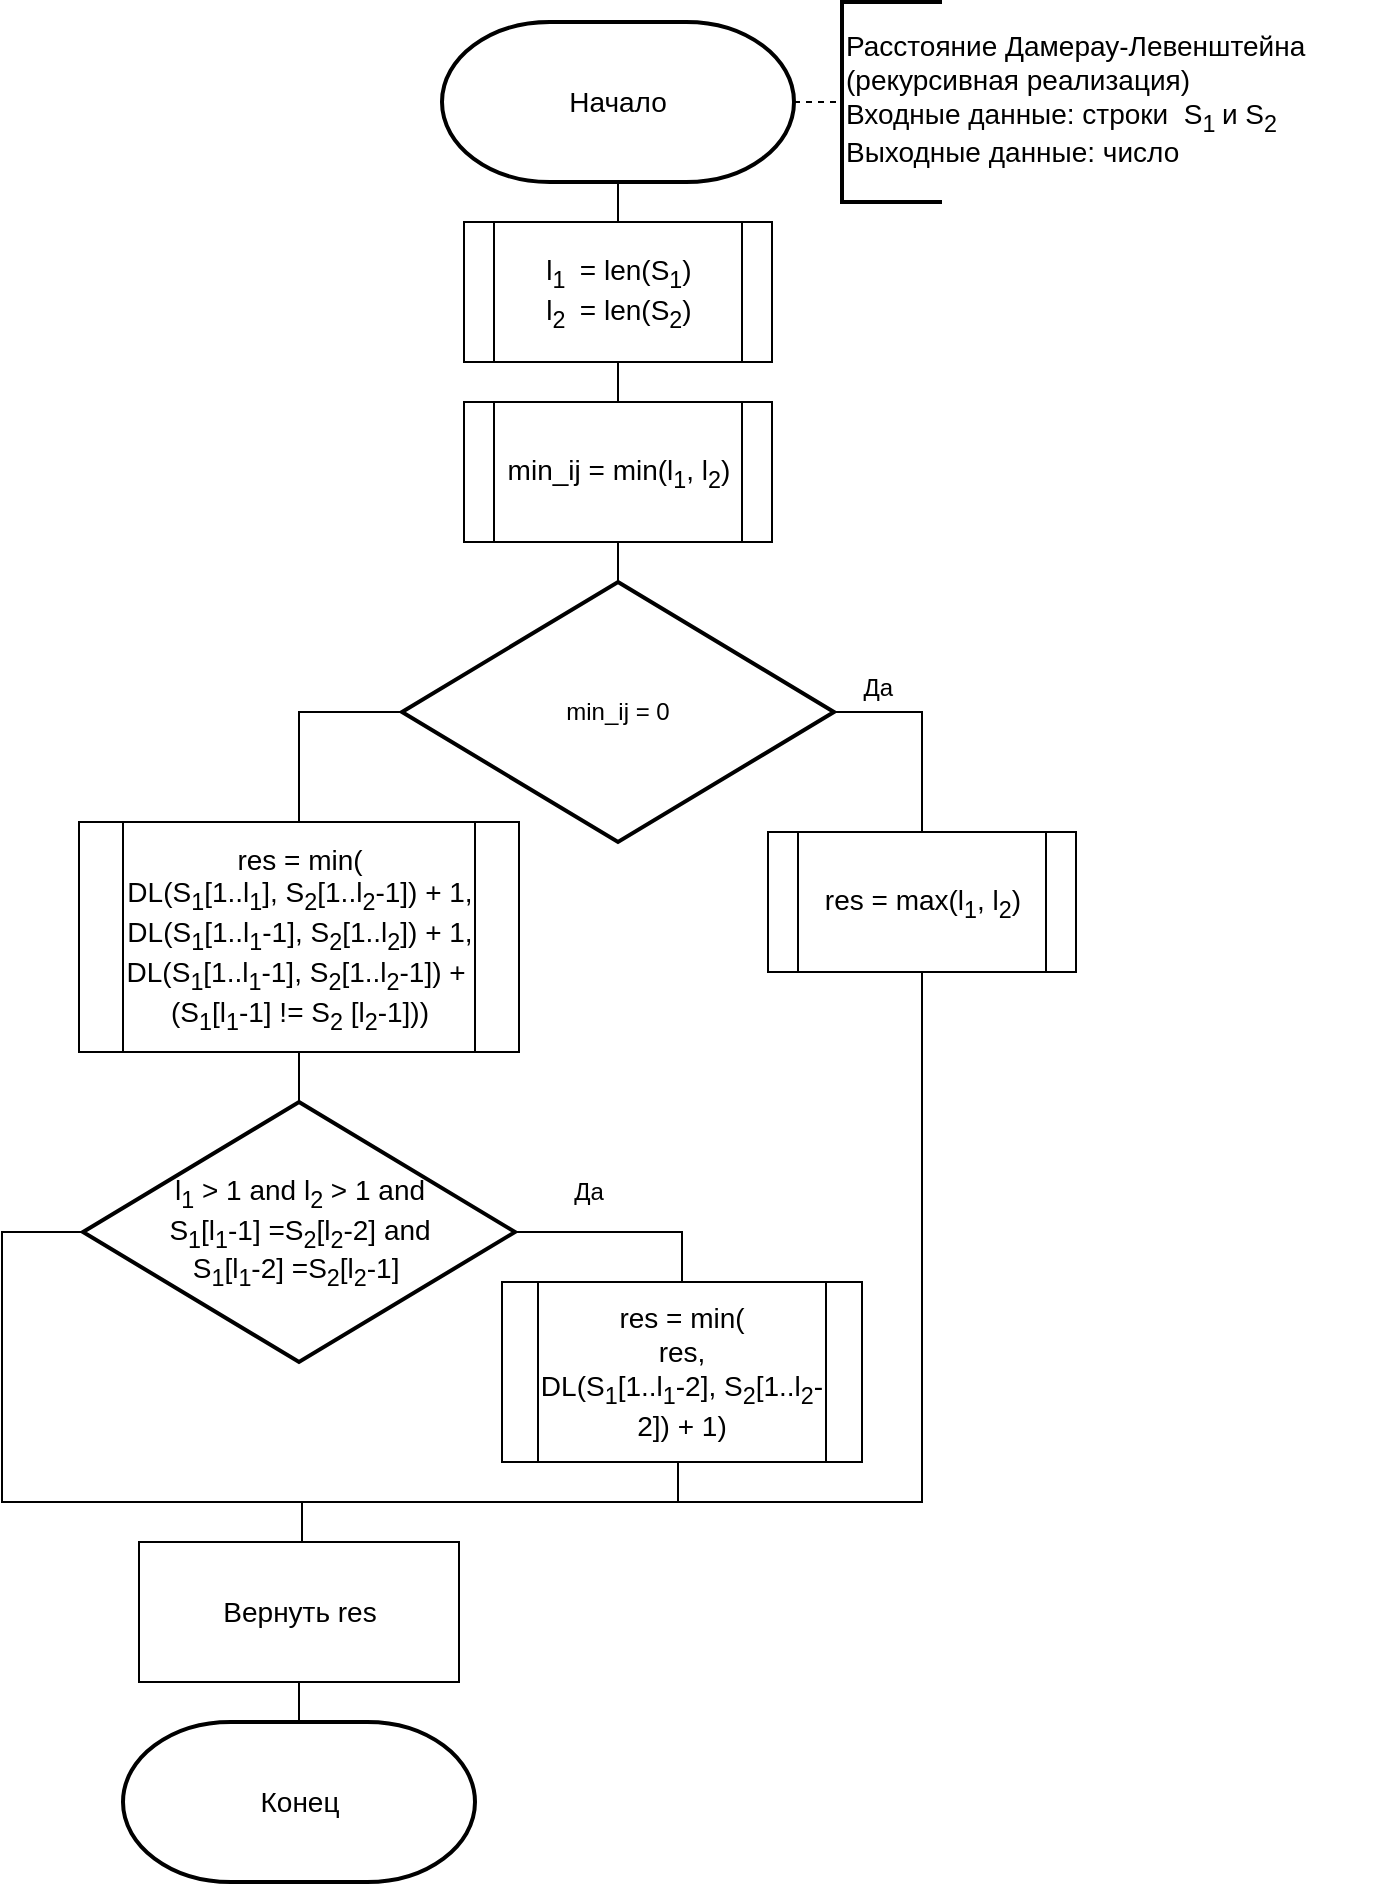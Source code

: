 <mxfile version="21.7.5" type="device">
  <diagram id="C5RBs43oDa-KdzZeNtuy" name="Page-1">
    <mxGraphModel dx="1434" dy="791" grid="1" gridSize="10" guides="1" tooltips="1" connect="1" arrows="1" fold="1" page="1" pageScale="1" pageWidth="827" pageHeight="1169" math="0" shadow="0">
      <root>
        <mxCell id="WIyWlLk6GJQsqaUBKTNV-0" />
        <mxCell id="WIyWlLk6GJQsqaUBKTNV-1" parent="WIyWlLk6GJQsqaUBKTNV-0" />
        <mxCell id="tqMBBVZMBEcu-VLAX92A-0" value="&lt;font style=&quot;font-size: 14px;&quot;&gt;Начало&lt;/font&gt;" style="strokeWidth=2;html=1;shape=mxgraph.flowchart.terminator;whiteSpace=wrap;" parent="WIyWlLk6GJQsqaUBKTNV-1" vertex="1">
          <mxGeometry x="320" y="20" width="176" height="80" as="geometry" />
        </mxCell>
        <mxCell id="tqMBBVZMBEcu-VLAX92A-1" value="&lt;font style=&quot;font-size: 14px;&quot;&gt;Расстояние Дамерау-Левенштейна&lt;br&gt;(рекурсивная реализация)&amp;nbsp;&lt;br&gt;Входные данные: строки&amp;nbsp; S&lt;sub&gt;1&amp;nbsp;&lt;/sub&gt;и S&lt;sub&gt;2&amp;nbsp; &amp;nbsp; &amp;nbsp; &amp;nbsp; &amp;nbsp; &amp;nbsp; &amp;nbsp;&lt;/sub&gt;&amp;nbsp;&amp;nbsp;&lt;br&gt;Выходные данные: число&lt;sub&gt;&amp;nbsp; &amp;nbsp;&lt;/sub&gt;&amp;nbsp; &lt;sub&gt;&amp;nbsp;&amp;nbsp;&amp;nbsp;&amp;nbsp;&lt;/sub&gt;&lt;/font&gt;" style="strokeWidth=2;html=1;shape=mxgraph.flowchart.annotation_1;align=left;pointerEvents=1;" parent="WIyWlLk6GJQsqaUBKTNV-1" vertex="1">
          <mxGeometry x="520" y="10" width="50" height="100" as="geometry" />
        </mxCell>
        <mxCell id="tqMBBVZMBEcu-VLAX92A-2" value="" style="endArrow=none;dashed=1;html=1;rounded=0;entryX=0;entryY=0.5;entryDx=0;entryDy=0;entryPerimeter=0;exitX=1;exitY=0.5;exitDx=0;exitDy=0;exitPerimeter=0;" parent="WIyWlLk6GJQsqaUBKTNV-1" source="tqMBBVZMBEcu-VLAX92A-0" target="tqMBBVZMBEcu-VLAX92A-1" edge="1">
          <mxGeometry width="50" height="50" relative="1" as="geometry">
            <mxPoint x="384" y="200" as="sourcePoint" />
            <mxPoint x="434" y="150" as="targetPoint" />
          </mxGeometry>
        </mxCell>
        <mxCell id="tqMBBVZMBEcu-VLAX92A-3" value="&lt;font style=&quot;font-size: 14px;&quot;&gt;l&lt;sub&gt;1&amp;nbsp;&lt;/sub&gt;&amp;nbsp;= len(S&lt;sub style=&quot;&quot;&gt;1&lt;/sub&gt;)&lt;br&gt;l&lt;sub&gt;2&amp;nbsp;&lt;/sub&gt;&amp;nbsp;= len(S&lt;sub&gt;2&lt;/sub&gt;)&lt;br&gt;&lt;/font&gt;" style="shape=process;whiteSpace=wrap;html=1;backgroundOutline=1;" parent="WIyWlLk6GJQsqaUBKTNV-1" vertex="1">
          <mxGeometry x="331" y="120" width="154" height="70" as="geometry" />
        </mxCell>
        <mxCell id="tqMBBVZMBEcu-VLAX92A-4" value="" style="endArrow=none;html=1;rounded=0;entryX=0.5;entryY=1;entryDx=0;entryDy=0;entryPerimeter=0;exitX=0.5;exitY=0;exitDx=0;exitDy=0;" parent="WIyWlLk6GJQsqaUBKTNV-1" source="tqMBBVZMBEcu-VLAX92A-3" target="tqMBBVZMBEcu-VLAX92A-0" edge="1">
          <mxGeometry width="50" height="50" relative="1" as="geometry">
            <mxPoint x="424" y="310" as="sourcePoint" />
            <mxPoint x="474" y="260" as="targetPoint" />
          </mxGeometry>
        </mxCell>
        <mxCell id="tqMBBVZMBEcu-VLAX92A-21" value="min_ij = 0" style="strokeWidth=2;html=1;shape=mxgraph.flowchart.decision;whiteSpace=wrap;" parent="WIyWlLk6GJQsqaUBKTNV-1" vertex="1">
          <mxGeometry x="300" y="300" width="216" height="130" as="geometry" />
        </mxCell>
        <mxCell id="tqMBBVZMBEcu-VLAX92A-24" value="&lt;font style=&quot;font-size: 14px;&quot;&gt;min_ij = min(l&lt;sub&gt;1&lt;/sub&gt;, l&lt;sub&gt;2&lt;/sub&gt;)&lt;br&gt;&lt;/font&gt;" style="shape=process;whiteSpace=wrap;html=1;backgroundOutline=1;" parent="WIyWlLk6GJQsqaUBKTNV-1" vertex="1">
          <mxGeometry x="331" y="210" width="154" height="70" as="geometry" />
        </mxCell>
        <mxCell id="tqMBBVZMBEcu-VLAX92A-28" value="" style="endArrow=none;html=1;rounded=0;entryX=0.5;entryY=1;entryDx=0;entryDy=0;exitX=0.5;exitY=0;exitDx=0;exitDy=0;exitPerimeter=0;" parent="WIyWlLk6GJQsqaUBKTNV-1" source="tqMBBVZMBEcu-VLAX92A-21" target="tqMBBVZMBEcu-VLAX92A-24" edge="1">
          <mxGeometry width="50" height="50" relative="1" as="geometry">
            <mxPoint x="440" y="340" as="sourcePoint" />
            <mxPoint x="490" y="290" as="targetPoint" />
          </mxGeometry>
        </mxCell>
        <mxCell id="tqMBBVZMBEcu-VLAX92A-29" value="" style="endArrow=none;html=1;rounded=0;entryX=1;entryY=0.5;entryDx=0;entryDy=0;entryPerimeter=0;edgeStyle=orthogonalEdgeStyle;exitX=0.5;exitY=0;exitDx=0;exitDy=0;" parent="WIyWlLk6GJQsqaUBKTNV-1" source="tqMBBVZMBEcu-VLAX92A-30" target="tqMBBVZMBEcu-VLAX92A-21" edge="1">
          <mxGeometry width="50" height="50" relative="1" as="geometry">
            <mxPoint x="580" y="430" as="sourcePoint" />
            <mxPoint x="490" y="340" as="targetPoint" />
            <Array as="points">
              <mxPoint x="560" y="365" />
            </Array>
          </mxGeometry>
        </mxCell>
        <mxCell id="tqMBBVZMBEcu-VLAX92A-30" value="&lt;font style=&quot;font-size: 14px;&quot;&gt;res = max(l&lt;sub&gt;1&lt;/sub&gt;, l&lt;sub&gt;2&lt;/sub&gt;)&lt;br&gt;&lt;/font&gt;" style="shape=process;whiteSpace=wrap;html=1;backgroundOutline=1;" parent="WIyWlLk6GJQsqaUBKTNV-1" vertex="1">
          <mxGeometry x="483" y="425" width="154" height="70" as="geometry" />
        </mxCell>
        <mxCell id="tqMBBVZMBEcu-VLAX92A-31" value="&amp;nbsp;Да" style="text;html=1;align=center;verticalAlign=middle;resizable=0;points=[];autosize=1;strokeColor=none;fillColor=none;" parent="WIyWlLk6GJQsqaUBKTNV-1" vertex="1">
          <mxGeometry x="516" y="338" width="40" height="30" as="geometry" />
        </mxCell>
        <mxCell id="tqMBBVZMBEcu-VLAX92A-34" value="&lt;font style=&quot;font-size: 14px;&quot;&gt;res = min(&lt;br&gt;DL(S&lt;sub&gt;1&lt;/sub&gt;[1..l&lt;sub&gt;1&lt;/sub&gt;], S&lt;sub&gt;2&lt;/sub&gt;[1..l&lt;sub&gt;2&lt;/sub&gt;-1]) + 1,&lt;br&gt;DL(S&lt;sub&gt;1&lt;/sub&gt;[1..l&lt;sub&gt;1&lt;/sub&gt;-1], S&lt;sub&gt;2&lt;/sub&gt;[1..l&lt;sub&gt;2&lt;/sub&gt;]) + 1,&lt;br&gt;DL(S&lt;sub&gt;1&lt;/sub&gt;[1..l&lt;sub&gt;1&lt;/sub&gt;-1], S&lt;sub&gt;2&lt;/sub&gt;[1..l&lt;sub&gt;2&lt;/sub&gt;-1]) +&amp;nbsp;&lt;br&gt;(S&lt;sub&gt;1&lt;/sub&gt;[l&lt;sub&gt;1&lt;/sub&gt;-1] != S&lt;sub&gt;2&lt;/sub&gt;&amp;nbsp;[l&lt;sub&gt;2&lt;/sub&gt;-1]))&lt;br&gt;&lt;/font&gt;" style="shape=process;whiteSpace=wrap;html=1;backgroundOutline=1;" parent="WIyWlLk6GJQsqaUBKTNV-1" vertex="1">
          <mxGeometry x="138.5" y="420" width="220" height="115" as="geometry" />
        </mxCell>
        <mxCell id="tqMBBVZMBEcu-VLAX92A-35" value="" style="endArrow=none;html=1;rounded=0;entryX=0;entryY=0.5;entryDx=0;entryDy=0;entryPerimeter=0;edgeStyle=orthogonalEdgeStyle;exitX=0.5;exitY=0;exitDx=0;exitDy=0;" parent="WIyWlLk6GJQsqaUBKTNV-1" source="tqMBBVZMBEcu-VLAX92A-34" target="tqMBBVZMBEcu-VLAX92A-21" edge="1">
          <mxGeometry width="50" height="50" relative="1" as="geometry">
            <mxPoint x="200" y="420" as="sourcePoint" />
            <mxPoint x="500" y="360" as="targetPoint" />
          </mxGeometry>
        </mxCell>
        <mxCell id="tqMBBVZMBEcu-VLAX92A-40" value="" style="endArrow=none;html=1;rounded=0;entryX=0.5;entryY=1;entryDx=0;entryDy=0;exitX=0.5;exitY=0;exitDx=0;exitDy=0;" parent="WIyWlLk6GJQsqaUBKTNV-1" source="tqMBBVZMBEcu-VLAX92A-24" target="tqMBBVZMBEcu-VLAX92A-3" edge="1">
          <mxGeometry width="50" height="50" relative="1" as="geometry">
            <mxPoint x="450" y="290" as="sourcePoint" />
            <mxPoint x="500" y="240" as="targetPoint" />
          </mxGeometry>
        </mxCell>
        <mxCell id="tqMBBVZMBEcu-VLAX92A-47" value="&lt;font style=&quot;font-size: 14px;&quot;&gt;Конец&lt;/font&gt;" style="strokeWidth=2;html=1;shape=mxgraph.flowchart.terminator;whiteSpace=wrap;" parent="WIyWlLk6GJQsqaUBKTNV-1" vertex="1">
          <mxGeometry x="160.5" y="870" width="176" height="80" as="geometry" />
        </mxCell>
        <mxCell id="tqMBBVZMBEcu-VLAX92A-49" value="&lt;font style=&quot;font-size: 14px;&quot;&gt;l&lt;sub&gt;1&lt;/sub&gt; &amp;gt; 1 and l&lt;sub&gt;2&lt;/sub&gt;&amp;nbsp;&amp;gt; 1 and &lt;br&gt;S&lt;sub&gt;1&lt;/sub&gt;[l&lt;sub&gt;1&lt;/sub&gt;-1] =S&lt;sub&gt;2&lt;/sub&gt;[l&lt;sub&gt;2&lt;/sub&gt;-2] and&lt;br&gt;S&lt;sub&gt;1&lt;/sub&gt;[l&lt;sub&gt;1&lt;/sub&gt;-2] =S&lt;sub&gt;2&lt;/sub&gt;[l&lt;sub&gt;2&lt;/sub&gt;-1]&amp;nbsp;&lt;/font&gt;" style="strokeWidth=2;html=1;shape=mxgraph.flowchart.decision;whiteSpace=wrap;" parent="WIyWlLk6GJQsqaUBKTNV-1" vertex="1">
          <mxGeometry x="140.5" y="560" width="216" height="130" as="geometry" />
        </mxCell>
        <mxCell id="tqMBBVZMBEcu-VLAX92A-50" value="" style="endArrow=none;html=1;rounded=0;exitX=1;exitY=0.5;exitDx=0;exitDy=0;exitPerimeter=0;edgeStyle=orthogonalEdgeStyle;entryX=0.5;entryY=0;entryDx=0;entryDy=0;" parent="WIyWlLk6GJQsqaUBKTNV-1" source="tqMBBVZMBEcu-VLAX92A-49" target="tqMBBVZMBEcu-VLAX92A-53" edge="1">
          <mxGeometry width="50" height="50" relative="1" as="geometry">
            <mxPoint x="142.5" y="740" as="sourcePoint" />
            <mxPoint x="422.5" y="700" as="targetPoint" />
            <Array as="points">
              <mxPoint x="440" y="625" />
            </Array>
          </mxGeometry>
        </mxCell>
        <mxCell id="tqMBBVZMBEcu-VLAX92A-51" value="" style="endArrow=none;html=1;rounded=0;entryX=0;entryY=0.5;entryDx=0;entryDy=0;entryPerimeter=0;edgeStyle=orthogonalEdgeStyle;exitX=0.5;exitY=1;exitDx=0;exitDy=0;exitPerimeter=0;" parent="WIyWlLk6GJQsqaUBKTNV-1" target="tqMBBVZMBEcu-VLAX92A-49" edge="1">
          <mxGeometry width="50" height="50" relative="1" as="geometry">
            <mxPoint x="252.25" y="780" as="sourcePoint" />
            <mxPoint x="192.5" y="690" as="targetPoint" />
            <Array as="points">
              <mxPoint x="250" y="780" />
              <mxPoint x="250" y="760" />
              <mxPoint x="100" y="760" />
              <mxPoint x="100" y="625" />
            </Array>
          </mxGeometry>
        </mxCell>
        <mxCell id="tqMBBVZMBEcu-VLAX92A-52" value="Да" style="text;html=1;align=center;verticalAlign=middle;resizable=0;points=[];autosize=1;strokeColor=none;fillColor=none;" parent="WIyWlLk6GJQsqaUBKTNV-1" vertex="1">
          <mxGeometry x="372.5" y="590" width="40" height="30" as="geometry" />
        </mxCell>
        <mxCell id="tqMBBVZMBEcu-VLAX92A-53" value="&lt;font style=&quot;font-size: 14px;&quot;&gt;res = min(&lt;br&gt;res,&lt;br&gt;DL(S&lt;sub&gt;1&lt;/sub&gt;[1..l&lt;sub&gt;1&lt;/sub&gt;-2], S&lt;sub&gt;2&lt;/sub&gt;[1..l&lt;sub&gt;2&lt;/sub&gt;-2])&amp;nbsp;+ 1)&lt;br&gt;&lt;/font&gt;" style="shape=process;whiteSpace=wrap;html=1;backgroundOutline=1;" parent="WIyWlLk6GJQsqaUBKTNV-1" vertex="1">
          <mxGeometry x="350" y="650" width="180" height="90" as="geometry" />
        </mxCell>
        <mxCell id="tqMBBVZMBEcu-VLAX92A-54" value="" style="endArrow=none;html=1;rounded=0;entryX=0.5;entryY=1;entryDx=0;entryDy=0;edgeStyle=orthogonalEdgeStyle;" parent="WIyWlLk6GJQsqaUBKTNV-1" target="tqMBBVZMBEcu-VLAX92A-53" edge="1">
          <mxGeometry width="50" height="50" relative="1" as="geometry">
            <mxPoint x="252.5" y="780" as="sourcePoint" />
            <mxPoint x="192.5" y="690" as="targetPoint" />
            <Array as="points">
              <mxPoint x="250" y="780" />
              <mxPoint x="250" y="760" />
              <mxPoint x="438" y="760" />
              <mxPoint x="438" y="740" />
            </Array>
          </mxGeometry>
        </mxCell>
        <mxCell id="tqMBBVZMBEcu-VLAX92A-57" value="" style="endArrow=none;html=1;rounded=0;entryX=0.5;entryY=1;entryDx=0;entryDy=0;exitX=0.5;exitY=0;exitDx=0;exitDy=0;exitPerimeter=0;" parent="WIyWlLk6GJQsqaUBKTNV-1" source="tqMBBVZMBEcu-VLAX92A-49" target="tqMBBVZMBEcu-VLAX92A-34" edge="1">
          <mxGeometry width="50" height="50" relative="1" as="geometry">
            <mxPoint x="170" y="570" as="sourcePoint" />
            <mxPoint x="250" y="550" as="targetPoint" />
          </mxGeometry>
        </mxCell>
        <mxCell id="tqMBBVZMBEcu-VLAX92A-58" value="" style="endArrow=none;html=1;rounded=0;exitX=0.5;exitY=1;exitDx=0;exitDy=0;edgeStyle=orthogonalEdgeStyle;" parent="WIyWlLk6GJQsqaUBKTNV-1" source="tqMBBVZMBEcu-VLAX92A-30" edge="1">
          <mxGeometry width="50" height="50" relative="1" as="geometry">
            <mxPoint x="560.0" y="585" as="sourcePoint" />
            <mxPoint x="430" y="760" as="targetPoint" />
            <Array as="points">
              <mxPoint x="560" y="760" />
            </Array>
          </mxGeometry>
        </mxCell>
        <mxCell id="tqMBBVZMBEcu-VLAX92A-59" value="&lt;span style=&quot;font-size: 14px;&quot;&gt;Вернуть res&lt;/span&gt;" style="rounded=0;whiteSpace=wrap;html=1;" parent="WIyWlLk6GJQsqaUBKTNV-1" vertex="1">
          <mxGeometry x="168.5" y="780" width="160" height="70" as="geometry" />
        </mxCell>
        <mxCell id="tqMBBVZMBEcu-VLAX92A-63" value="" style="endArrow=none;html=1;rounded=0;entryX=0.5;entryY=1;entryDx=0;entryDy=0;exitX=0.5;exitY=0;exitDx=0;exitDy=0;exitPerimeter=0;" parent="WIyWlLk6GJQsqaUBKTNV-1" source="tqMBBVZMBEcu-VLAX92A-47" target="tqMBBVZMBEcu-VLAX92A-59" edge="1">
          <mxGeometry width="50" height="50" relative="1" as="geometry">
            <mxPoint x="200" y="920" as="sourcePoint" />
            <mxPoint x="250" y="870" as="targetPoint" />
          </mxGeometry>
        </mxCell>
      </root>
    </mxGraphModel>
  </diagram>
</mxfile>
